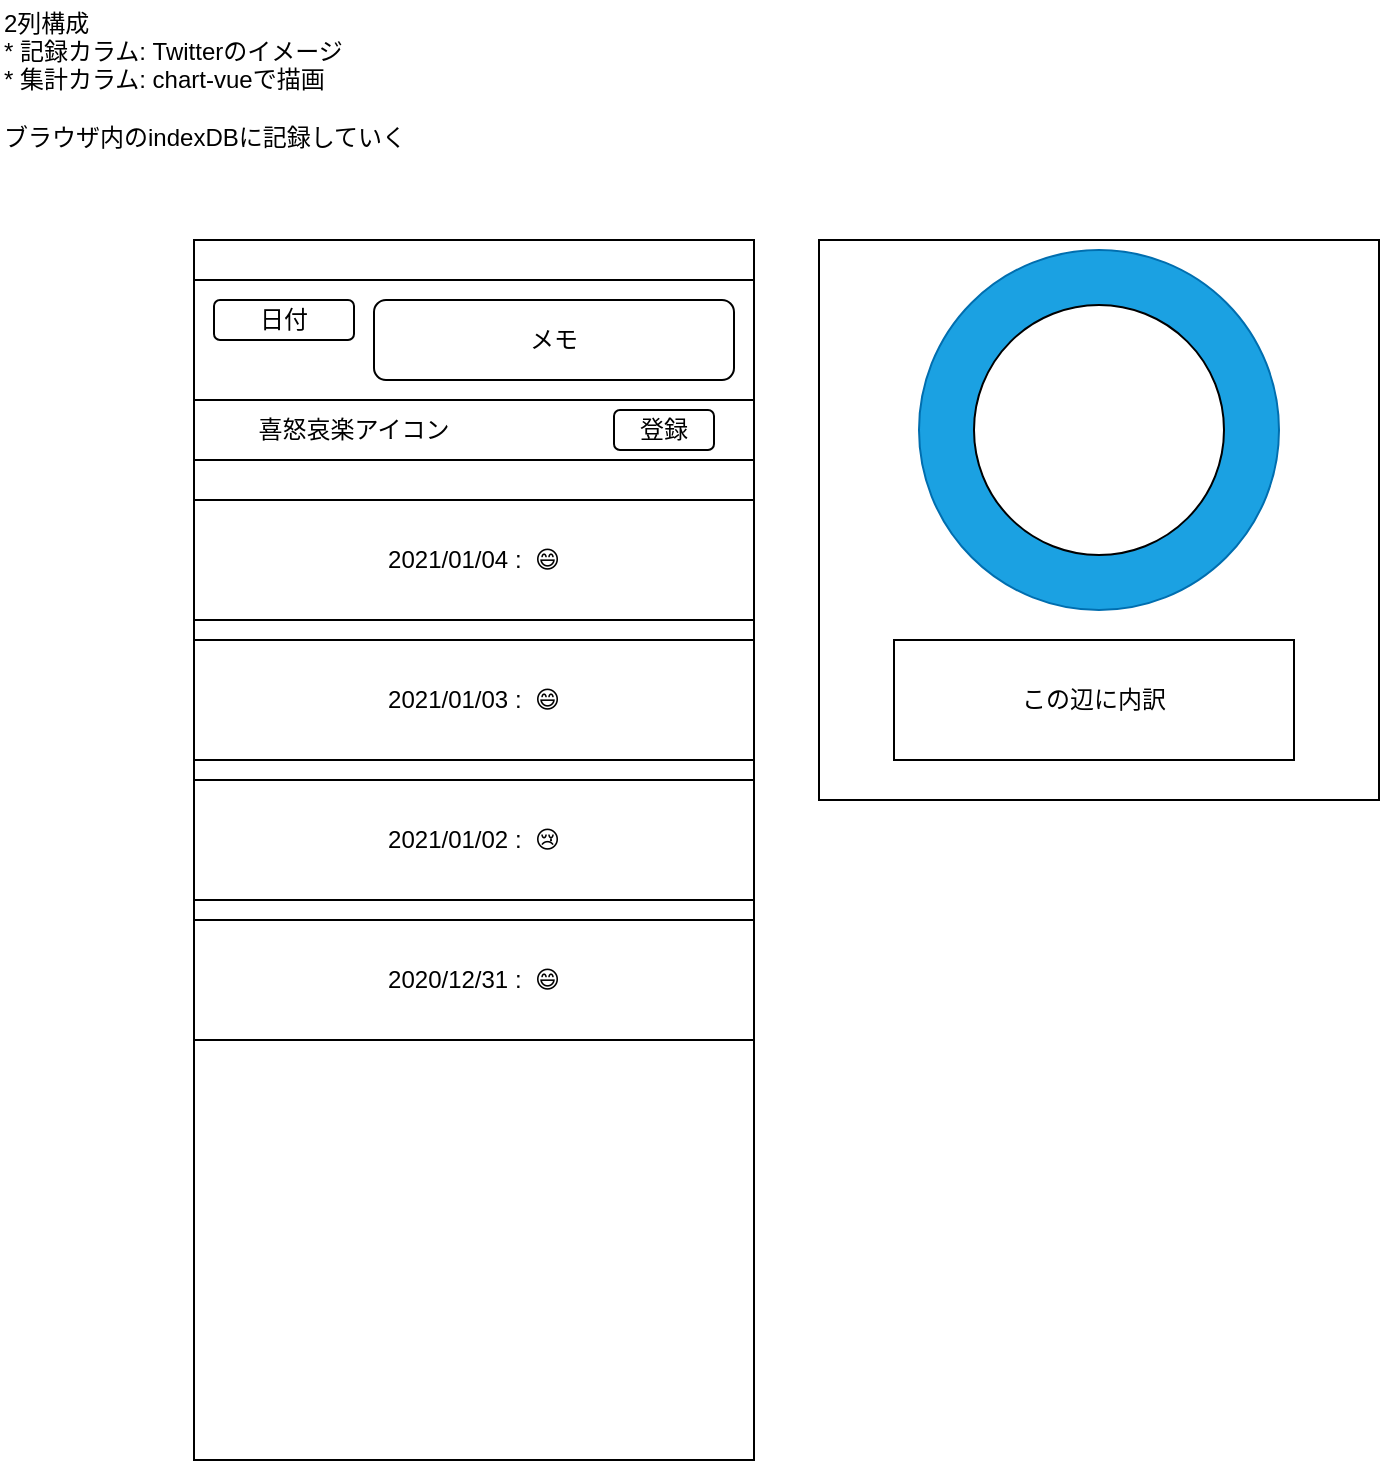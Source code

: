 <mxfile version="13.10.0" type="embed">
    <diagram id="TtGx1FBL4ot8CLrzhhp5" name="ページ1">
        <mxGraphModel dx="1112" dy="790" grid="1" gridSize="10" guides="1" tooltips="1" connect="1" arrows="1" fold="1" page="1" pageScale="1" pageWidth="827" pageHeight="1169" math="0" shadow="0">
            <root>
                <mxCell id="0"/>
                <mxCell id="1" parent="0"/>
                <mxCell id="5" value="" style="rounded=0;whiteSpace=wrap;html=1;" vertex="1" parent="1">
                    <mxGeometry x="117" y="140" width="280" height="610" as="geometry"/>
                </mxCell>
                <mxCell id="9" value="" style="rounded=0;whiteSpace=wrap;html=1;" vertex="1" parent="1">
                    <mxGeometry x="429.5" y="140" width="280" height="280" as="geometry"/>
                </mxCell>
                <mxCell id="10" value="" style="ellipse;whiteSpace=wrap;html=1;aspect=fixed;fillColor=#1ba1e2;strokeColor=#006EAF;fontColor=#ffffff;" vertex="1" parent="1">
                    <mxGeometry x="479.5" y="145" width="180" height="180" as="geometry"/>
                </mxCell>
                <mxCell id="11" value="" style="ellipse;whiteSpace=wrap;html=1;aspect=fixed;" vertex="1" parent="1">
                    <mxGeometry x="507" y="172.5" width="125" height="125" as="geometry"/>
                </mxCell>
                <mxCell id="12" value="2021/01/04 :&amp;nbsp; 😄" style="rounded=0;whiteSpace=wrap;html=1;" vertex="1" parent="1">
                    <mxGeometry x="117" y="270" width="280" height="60" as="geometry"/>
                </mxCell>
                <mxCell id="13" value="2021/01/03 :&amp;nbsp; 😄" style="rounded=0;whiteSpace=wrap;html=1;" vertex="1" parent="1">
                    <mxGeometry x="117" y="340" width="280" height="60" as="geometry"/>
                </mxCell>
                <mxCell id="14" value="2021/01/02 :&amp;nbsp; 😢" style="rounded=0;whiteSpace=wrap;html=1;" vertex="1" parent="1">
                    <mxGeometry x="117" y="410" width="280" height="60" as="geometry"/>
                </mxCell>
                <mxCell id="15" value="2020/12/31 :&amp;nbsp; 😄" style="rounded=0;whiteSpace=wrap;html=1;" vertex="1" parent="1">
                    <mxGeometry x="117" y="480" width="280" height="60" as="geometry"/>
                </mxCell>
                <mxCell id="16" value="" style="rounded=0;whiteSpace=wrap;html=1;" vertex="1" parent="1">
                    <mxGeometry x="117" y="160" width="280" height="90" as="geometry"/>
                </mxCell>
                <mxCell id="17" value="" style="rounded=0;whiteSpace=wrap;html=1;" vertex="1" parent="1">
                    <mxGeometry x="117" y="220" width="280" height="30" as="geometry"/>
                </mxCell>
                <mxCell id="20" value="喜怒哀楽アイコン" style="text;html=1;strokeColor=none;fillColor=none;align=center;verticalAlign=middle;whiteSpace=wrap;rounded=0;" vertex="1" parent="1">
                    <mxGeometry x="127" y="225" width="140" height="20" as="geometry"/>
                </mxCell>
                <mxCell id="21" value="登録" style="rounded=1;whiteSpace=wrap;html=1;" vertex="1" parent="1">
                    <mxGeometry x="327" y="225" width="50" height="20" as="geometry"/>
                </mxCell>
                <mxCell id="22" value="日付" style="rounded=1;whiteSpace=wrap;html=1;" vertex="1" parent="1">
                    <mxGeometry x="127" y="170" width="70" height="20" as="geometry"/>
                </mxCell>
                <mxCell id="23" value="メモ" style="rounded=1;whiteSpace=wrap;html=1;" vertex="1" parent="1">
                    <mxGeometry x="207" y="170" width="180" height="40" as="geometry"/>
                </mxCell>
                <mxCell id="24" value="この辺に内訳" style="rounded=0;whiteSpace=wrap;html=1;" vertex="1" parent="1">
                    <mxGeometry x="467" y="340" width="200" height="60" as="geometry"/>
                </mxCell>
                <mxCell id="28" value="2列構成&lt;br&gt;* 記録カラム: Twitterのイメージ&lt;br&gt;* 集計カラム: chart-vueで描画&lt;br&gt;&lt;br&gt;ブラウザ内のindexDBに記録していく" style="text;html=1;align=left;verticalAlign=middle;resizable=0;points=[];autosize=1;" vertex="1" parent="1">
                    <mxGeometry x="20" y="20" width="220" height="80" as="geometry"/>
                </mxCell>
            </root>
        </mxGraphModel>
    </diagram>
</mxfile>